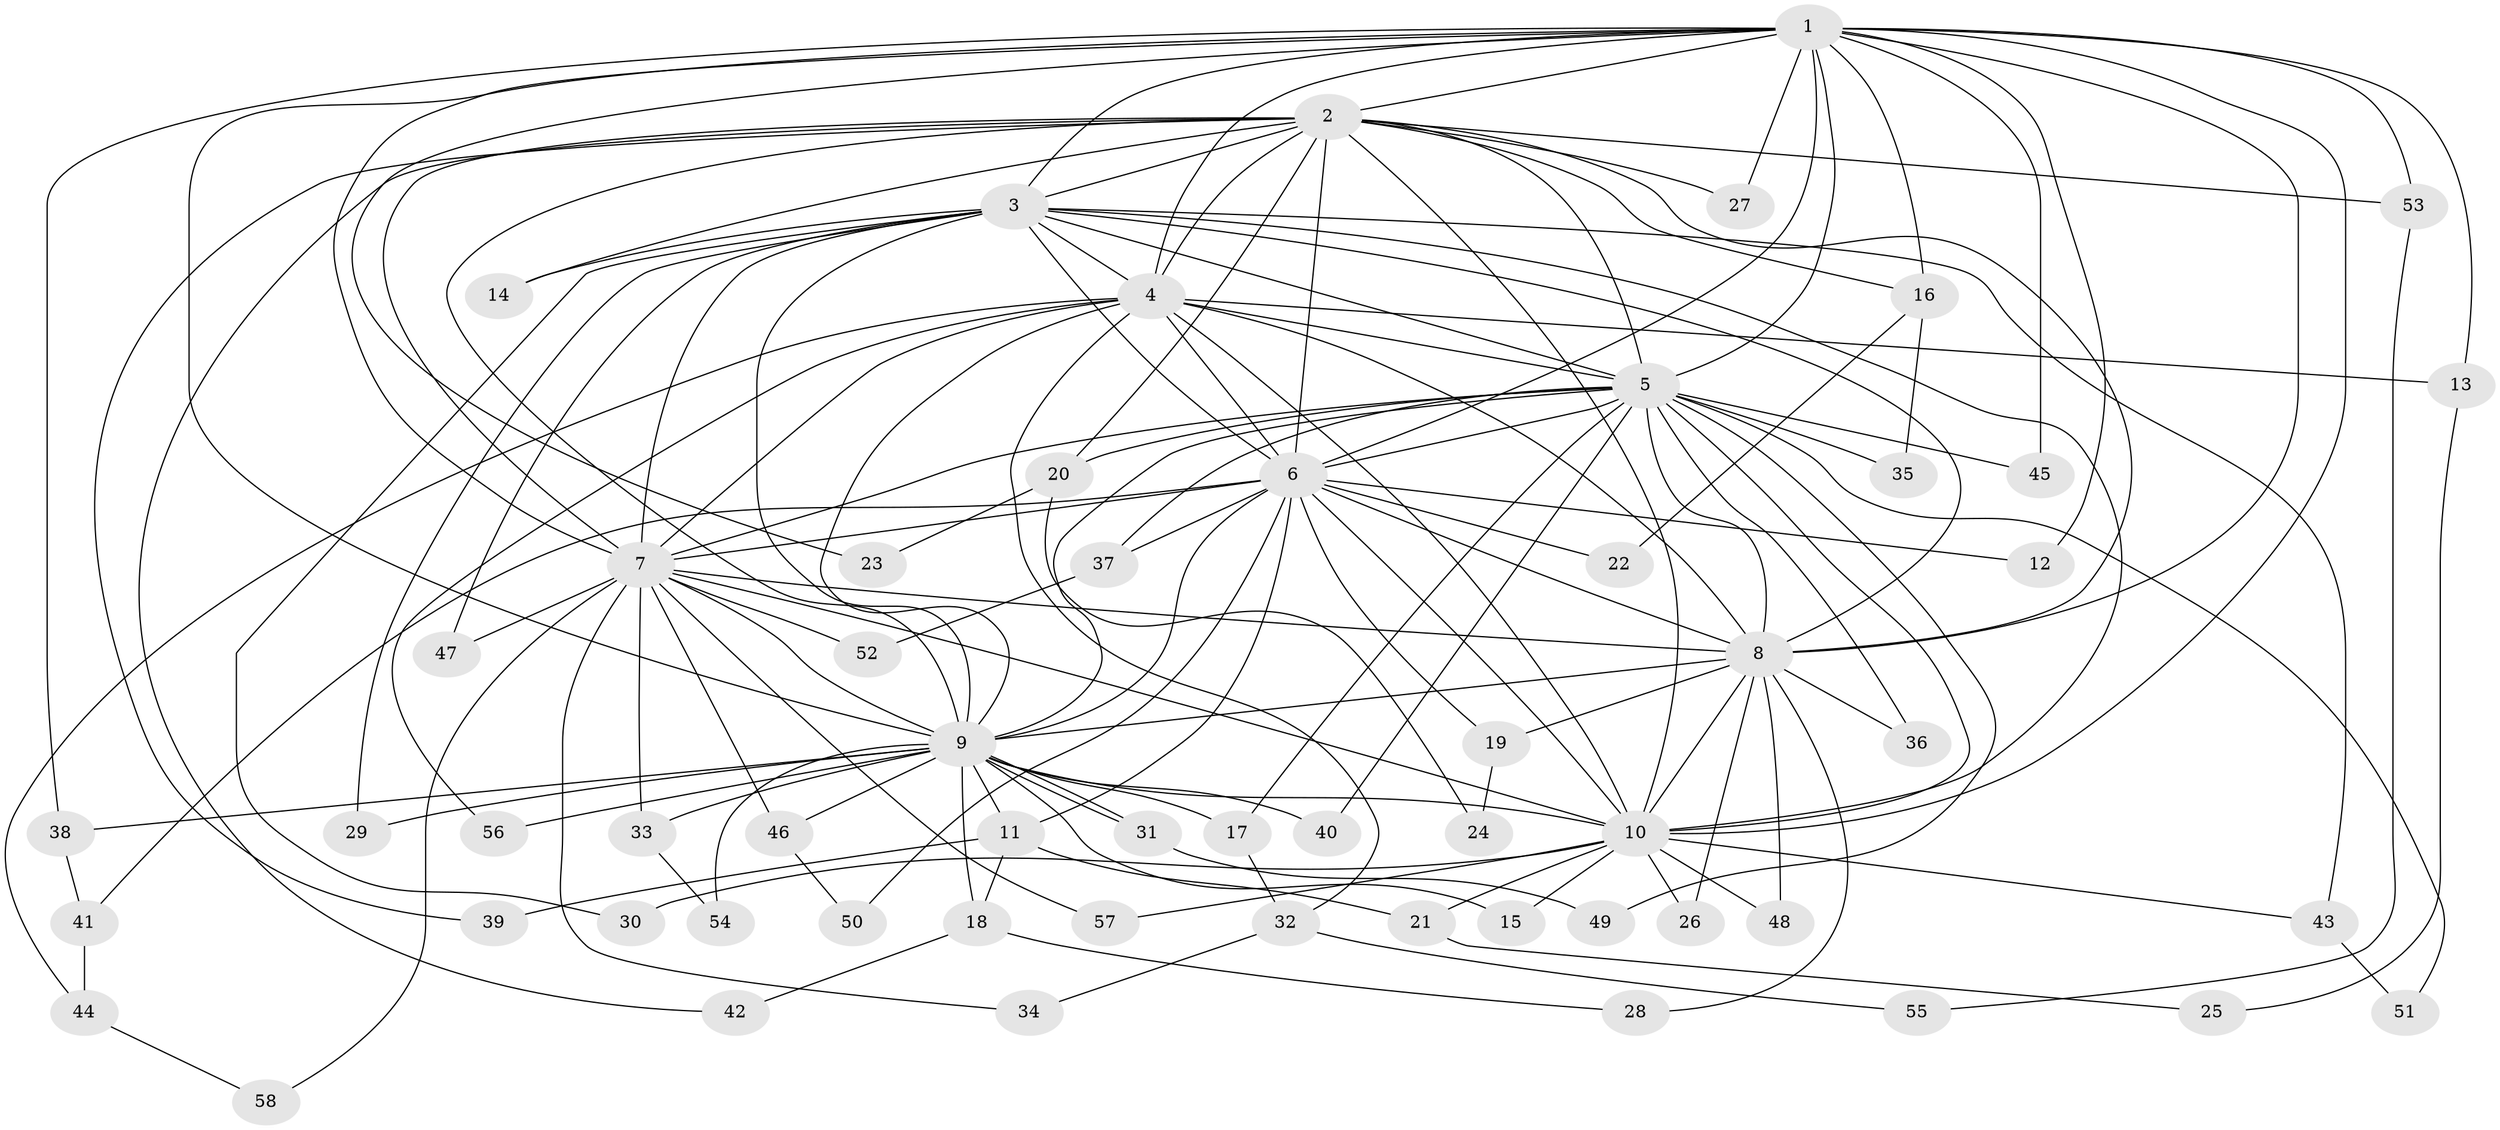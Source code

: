 // Generated by graph-tools (version 1.1) at 2025/49/03/09/25 03:49:42]
// undirected, 58 vertices, 141 edges
graph export_dot {
graph [start="1"]
  node [color=gray90,style=filled];
  1;
  2;
  3;
  4;
  5;
  6;
  7;
  8;
  9;
  10;
  11;
  12;
  13;
  14;
  15;
  16;
  17;
  18;
  19;
  20;
  21;
  22;
  23;
  24;
  25;
  26;
  27;
  28;
  29;
  30;
  31;
  32;
  33;
  34;
  35;
  36;
  37;
  38;
  39;
  40;
  41;
  42;
  43;
  44;
  45;
  46;
  47;
  48;
  49;
  50;
  51;
  52;
  53;
  54;
  55;
  56;
  57;
  58;
  1 -- 2;
  1 -- 3;
  1 -- 4;
  1 -- 5;
  1 -- 6;
  1 -- 7;
  1 -- 8;
  1 -- 9;
  1 -- 10;
  1 -- 12;
  1 -- 13;
  1 -- 16;
  1 -- 23;
  1 -- 27;
  1 -- 38;
  1 -- 45;
  1 -- 53;
  2 -- 3;
  2 -- 4;
  2 -- 5;
  2 -- 6;
  2 -- 7;
  2 -- 8;
  2 -- 9;
  2 -- 10;
  2 -- 14;
  2 -- 16;
  2 -- 20;
  2 -- 27;
  2 -- 39;
  2 -- 42;
  2 -- 53;
  3 -- 4;
  3 -- 5;
  3 -- 6;
  3 -- 7;
  3 -- 8;
  3 -- 9;
  3 -- 10;
  3 -- 14;
  3 -- 29;
  3 -- 30;
  3 -- 43;
  3 -- 47;
  4 -- 5;
  4 -- 6;
  4 -- 7;
  4 -- 8;
  4 -- 9;
  4 -- 10;
  4 -- 13;
  4 -- 32;
  4 -- 44;
  4 -- 56;
  5 -- 6;
  5 -- 7;
  5 -- 8;
  5 -- 9;
  5 -- 10;
  5 -- 17;
  5 -- 20;
  5 -- 35;
  5 -- 36;
  5 -- 37;
  5 -- 40;
  5 -- 45;
  5 -- 49;
  5 -- 51;
  6 -- 7;
  6 -- 8;
  6 -- 9;
  6 -- 10;
  6 -- 11;
  6 -- 12;
  6 -- 19;
  6 -- 22;
  6 -- 37;
  6 -- 41;
  6 -- 50;
  7 -- 8;
  7 -- 9;
  7 -- 10;
  7 -- 33;
  7 -- 34;
  7 -- 46;
  7 -- 47;
  7 -- 52;
  7 -- 57;
  7 -- 58;
  8 -- 9;
  8 -- 10;
  8 -- 19;
  8 -- 26;
  8 -- 28;
  8 -- 36;
  8 -- 48;
  9 -- 10;
  9 -- 11;
  9 -- 15;
  9 -- 17;
  9 -- 18;
  9 -- 29;
  9 -- 31;
  9 -- 31;
  9 -- 33;
  9 -- 38;
  9 -- 40;
  9 -- 46;
  9 -- 54;
  9 -- 56;
  10 -- 15;
  10 -- 21;
  10 -- 26;
  10 -- 30;
  10 -- 43;
  10 -- 48;
  10 -- 57;
  11 -- 18;
  11 -- 21;
  11 -- 39;
  13 -- 25;
  16 -- 22;
  16 -- 35;
  17 -- 32;
  18 -- 28;
  18 -- 42;
  19 -- 24;
  20 -- 23;
  20 -- 24;
  21 -- 25;
  31 -- 49;
  32 -- 34;
  32 -- 55;
  33 -- 54;
  37 -- 52;
  38 -- 41;
  41 -- 44;
  43 -- 51;
  44 -- 58;
  46 -- 50;
  53 -- 55;
}
